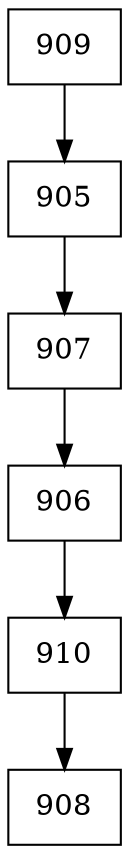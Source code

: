 digraph G {
  node [shape=record];
  node0 [label="{909}"];
  node0 -> node1;
  node1 [label="{905}"];
  node1 -> node2;
  node2 [label="{907}"];
  node2 -> node3;
  node3 [label="{906}"];
  node3 -> node4;
  node4 [label="{910}"];
  node4 -> node5;
  node5 [label="{908}"];
}
